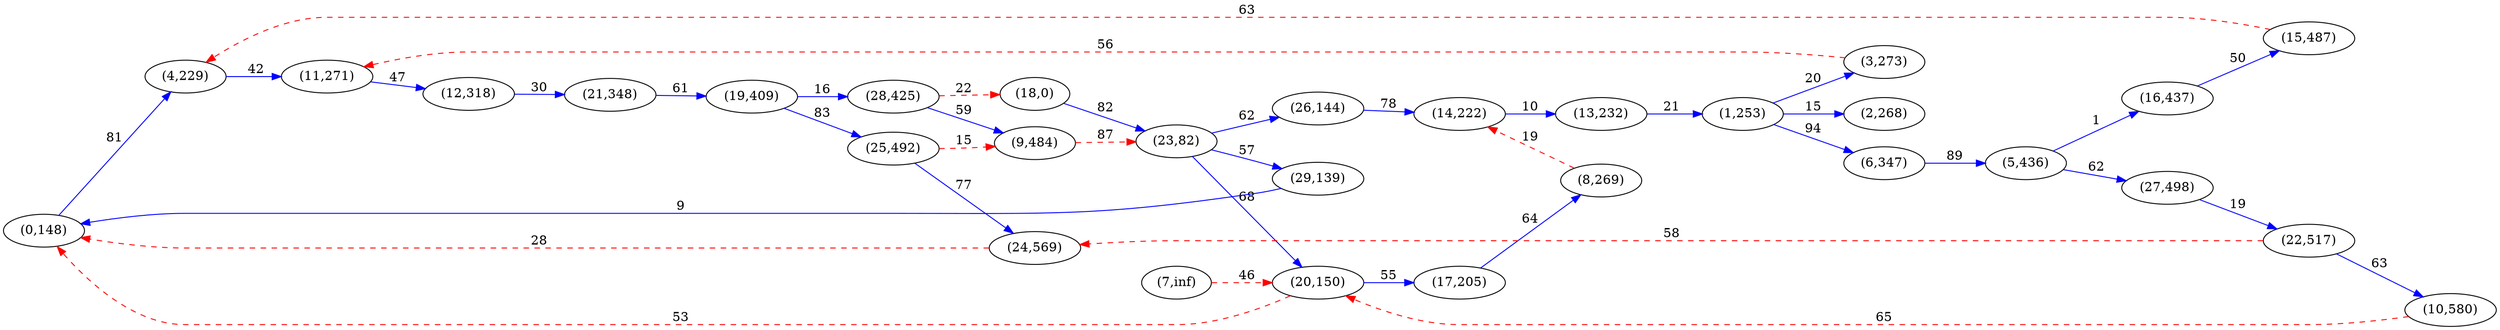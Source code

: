digraph G {
ranksep = "equally";
rankdir = LR;
{rank = same; "(0,148)"; };
{rank = same; "(4,229)"; };
{rank = same; "(11,271)"; };
{rank = same; "(12,318)"; };
{rank = same; "(21,348)"; };
{rank = same; "(19,409)"; };
{rank = same; "(25,492)"; "(28,425)"; };
{rank = same; "(24,569)"; "(9,484)"; "(18,0)"; };
{rank = same; "(23,82)"; };
{rank = same; "(29,139)"; "(20,150)"; "(26,144)"; };
{rank = same; "(17,205)"; "(14,222)"; };
{rank = same; "(8,269)"; "(13,232)"; };
{rank = same; "(1,253)"; };
{rank = same; "(6,347)"; "(3,273)"; "(2,268)"; };
{rank = same; "(5,436)"; };
{rank = same; "(16,437)"; "(27,498)"; };
{rank = same; "(15,487)"; "(22,517)"; };
{rank = same; "(10,580)"; };
{rank = same; };
{rank = same; "(7,inf)"; };
{rank = same; };
"(0,148)"->"(4,229)"[label="81" color = "blue"];
"(4,229)"->"(11,271)"[label="42" color = "blue"];
"(11,271)"->"(12,318)"[label="47" color = "blue"];
"(12,318)"->"(21,348)"[label="30" color = "blue"];
"(21,348)"->"(19,409)"[label="61" color = "blue"];
"(19,409)"->"(25,492)"[label="83" color = "blue"];
"(19,409)"->"(28,425)"[label="16" color = "blue"];
"(25,492)"->"(24,569)"[label="77" color = "blue"];
"(25,492)"->"(9,484)"[label="15" color = "red" style = "dashed" ];
"(28,425)"->"(18,0)"[label="22" color = "red" style = "dashed" ];
"(28,425)"->"(9,484)"[label="59" color = "blue"];
"(24,569)"->"(0,148)"[label="28" color = "red" style = "dashed" ];
"(9,484)"->"(23,82)"[label="87" color = "red" style = "dashed" ];
"(18,0)"->"(23,82)"[label="82" color = "blue"];
"(23,82)"->"(29,139)"[label="57" color = "blue"];
"(23,82)"->"(20,150)"[label="68" color = "blue"];
"(23,82)"->"(26,144)"[label="62" color = "blue"];
"(29,139)"->"(0,148)"[label="9" color = "blue"];
"(20,150)"->"(17,205)"[label="55" color = "blue"];
"(20,150)"->"(0,148)"[label="53" color = "red" style = "dashed" ];
"(26,144)"->"(14,222)"[label="78" color = "blue"];
"(17,205)"->"(8,269)"[label="64" color = "blue"];
"(14,222)"->"(13,232)"[label="10" color = "blue"];
"(8,269)"->"(14,222)"[label="19" color = "red" style = "dashed" ];
"(13,232)"->"(1,253)"[label="21" color = "blue"];
"(1,253)"->"(6,347)"[label="94" color = "blue"];
"(1,253)"->"(3,273)"[label="20" color = "blue"];
"(1,253)"->"(2,268)"[label="15" color = "blue"];
"(6,347)"->"(5,436)"[label="89" color = "blue"];
"(3,273)"->"(11,271)"[label="56" color = "red" style = "dashed" ];
"(2,268)"
"(5,436)"->"(16,437)"[label="1" color = "blue"];
"(5,436)"->"(27,498)"[label="62" color = "blue"];
"(16,437)"->"(15,487)"[label="50" color = "blue"];
"(27,498)"->"(22,517)"[label="19" color = "blue"];
"(15,487)"->"(4,229)"[label="63" color = "red" style = "dashed" ];
"(22,517)"->"(24,569)"[label="58" color = "red" style = "dashed" ];
"(22,517)"->"(10,580)"[label="63" color = "blue"];
"(10,580)"->"(20,150)"[label="65" color = "red" style = "dashed" ];
"(7,inf)"->"(20,150)"[label="46" color = "red" style = "dashed" ];
}
